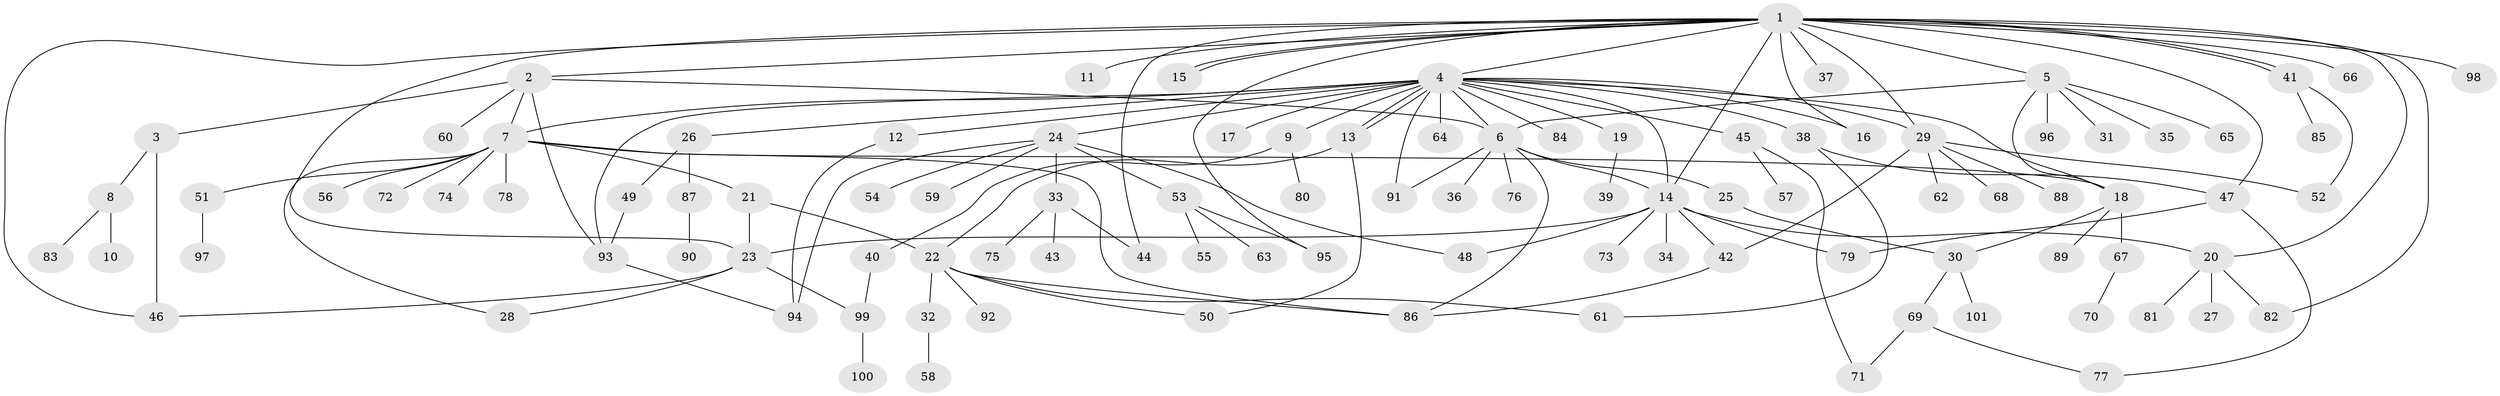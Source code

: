 // Generated by graph-tools (version 1.1) at 2025/01/03/09/25 03:01:37]
// undirected, 101 vertices, 141 edges
graph export_dot {
graph [start="1"]
  node [color=gray90,style=filled];
  1;
  2;
  3;
  4;
  5;
  6;
  7;
  8;
  9;
  10;
  11;
  12;
  13;
  14;
  15;
  16;
  17;
  18;
  19;
  20;
  21;
  22;
  23;
  24;
  25;
  26;
  27;
  28;
  29;
  30;
  31;
  32;
  33;
  34;
  35;
  36;
  37;
  38;
  39;
  40;
  41;
  42;
  43;
  44;
  45;
  46;
  47;
  48;
  49;
  50;
  51;
  52;
  53;
  54;
  55;
  56;
  57;
  58;
  59;
  60;
  61;
  62;
  63;
  64;
  65;
  66;
  67;
  68;
  69;
  70;
  71;
  72;
  73;
  74;
  75;
  76;
  77;
  78;
  79;
  80;
  81;
  82;
  83;
  84;
  85;
  86;
  87;
  88;
  89;
  90;
  91;
  92;
  93;
  94;
  95;
  96;
  97;
  98;
  99;
  100;
  101;
  1 -- 2;
  1 -- 4;
  1 -- 5;
  1 -- 11;
  1 -- 14;
  1 -- 15;
  1 -- 15;
  1 -- 16;
  1 -- 20;
  1 -- 23;
  1 -- 29;
  1 -- 37;
  1 -- 41;
  1 -- 41;
  1 -- 44;
  1 -- 46;
  1 -- 47;
  1 -- 66;
  1 -- 82;
  1 -- 95;
  1 -- 98;
  2 -- 3;
  2 -- 6;
  2 -- 7;
  2 -- 60;
  2 -- 93;
  3 -- 8;
  3 -- 46;
  4 -- 6;
  4 -- 7;
  4 -- 9;
  4 -- 12;
  4 -- 13;
  4 -- 13;
  4 -- 14;
  4 -- 16;
  4 -- 17;
  4 -- 18;
  4 -- 19;
  4 -- 24;
  4 -- 26;
  4 -- 29;
  4 -- 38;
  4 -- 45;
  4 -- 64;
  4 -- 84;
  4 -- 91;
  4 -- 93;
  5 -- 6;
  5 -- 18;
  5 -- 31;
  5 -- 35;
  5 -- 65;
  5 -- 96;
  6 -- 14;
  6 -- 25;
  6 -- 36;
  6 -- 76;
  6 -- 86;
  6 -- 91;
  7 -- 18;
  7 -- 21;
  7 -- 28;
  7 -- 51;
  7 -- 56;
  7 -- 72;
  7 -- 74;
  7 -- 78;
  7 -- 86;
  8 -- 10;
  8 -- 83;
  9 -- 40;
  9 -- 80;
  12 -- 94;
  13 -- 22;
  13 -- 50;
  14 -- 20;
  14 -- 23;
  14 -- 34;
  14 -- 42;
  14 -- 48;
  14 -- 73;
  14 -- 79;
  18 -- 30;
  18 -- 67;
  18 -- 89;
  19 -- 39;
  20 -- 27;
  20 -- 81;
  20 -- 82;
  21 -- 22;
  21 -- 23;
  22 -- 32;
  22 -- 50;
  22 -- 61;
  22 -- 86;
  22 -- 92;
  23 -- 28;
  23 -- 46;
  23 -- 99;
  24 -- 33;
  24 -- 48;
  24 -- 53;
  24 -- 54;
  24 -- 59;
  24 -- 94;
  25 -- 30;
  26 -- 49;
  26 -- 87;
  29 -- 42;
  29 -- 52;
  29 -- 62;
  29 -- 68;
  29 -- 88;
  30 -- 69;
  30 -- 101;
  32 -- 58;
  33 -- 43;
  33 -- 44;
  33 -- 75;
  38 -- 47;
  38 -- 61;
  40 -- 99;
  41 -- 52;
  41 -- 85;
  42 -- 86;
  45 -- 57;
  45 -- 71;
  47 -- 77;
  47 -- 79;
  49 -- 93;
  51 -- 97;
  53 -- 55;
  53 -- 63;
  53 -- 95;
  67 -- 70;
  69 -- 71;
  69 -- 77;
  87 -- 90;
  93 -- 94;
  99 -- 100;
}
